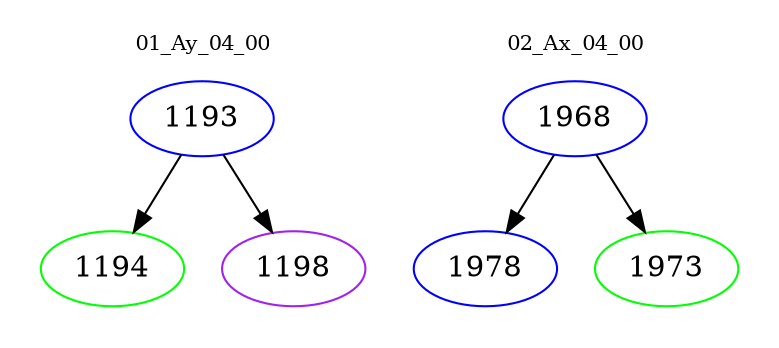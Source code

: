 digraph{
subgraph cluster_0 {
color = white
label = "01_Ay_04_00";
fontsize=10;
T0_1193 [label="1193", color="blue"]
T0_1193 -> T0_1194 [color="black"]
T0_1194 [label="1194", color="green"]
T0_1193 -> T0_1198 [color="black"]
T0_1198 [label="1198", color="purple"]
}
subgraph cluster_1 {
color = white
label = "02_Ax_04_00";
fontsize=10;
T1_1968 [label="1968", color="blue"]
T1_1968 -> T1_1978 [color="black"]
T1_1978 [label="1978", color="blue"]
T1_1968 -> T1_1973 [color="black"]
T1_1973 [label="1973", color="green"]
}
}
